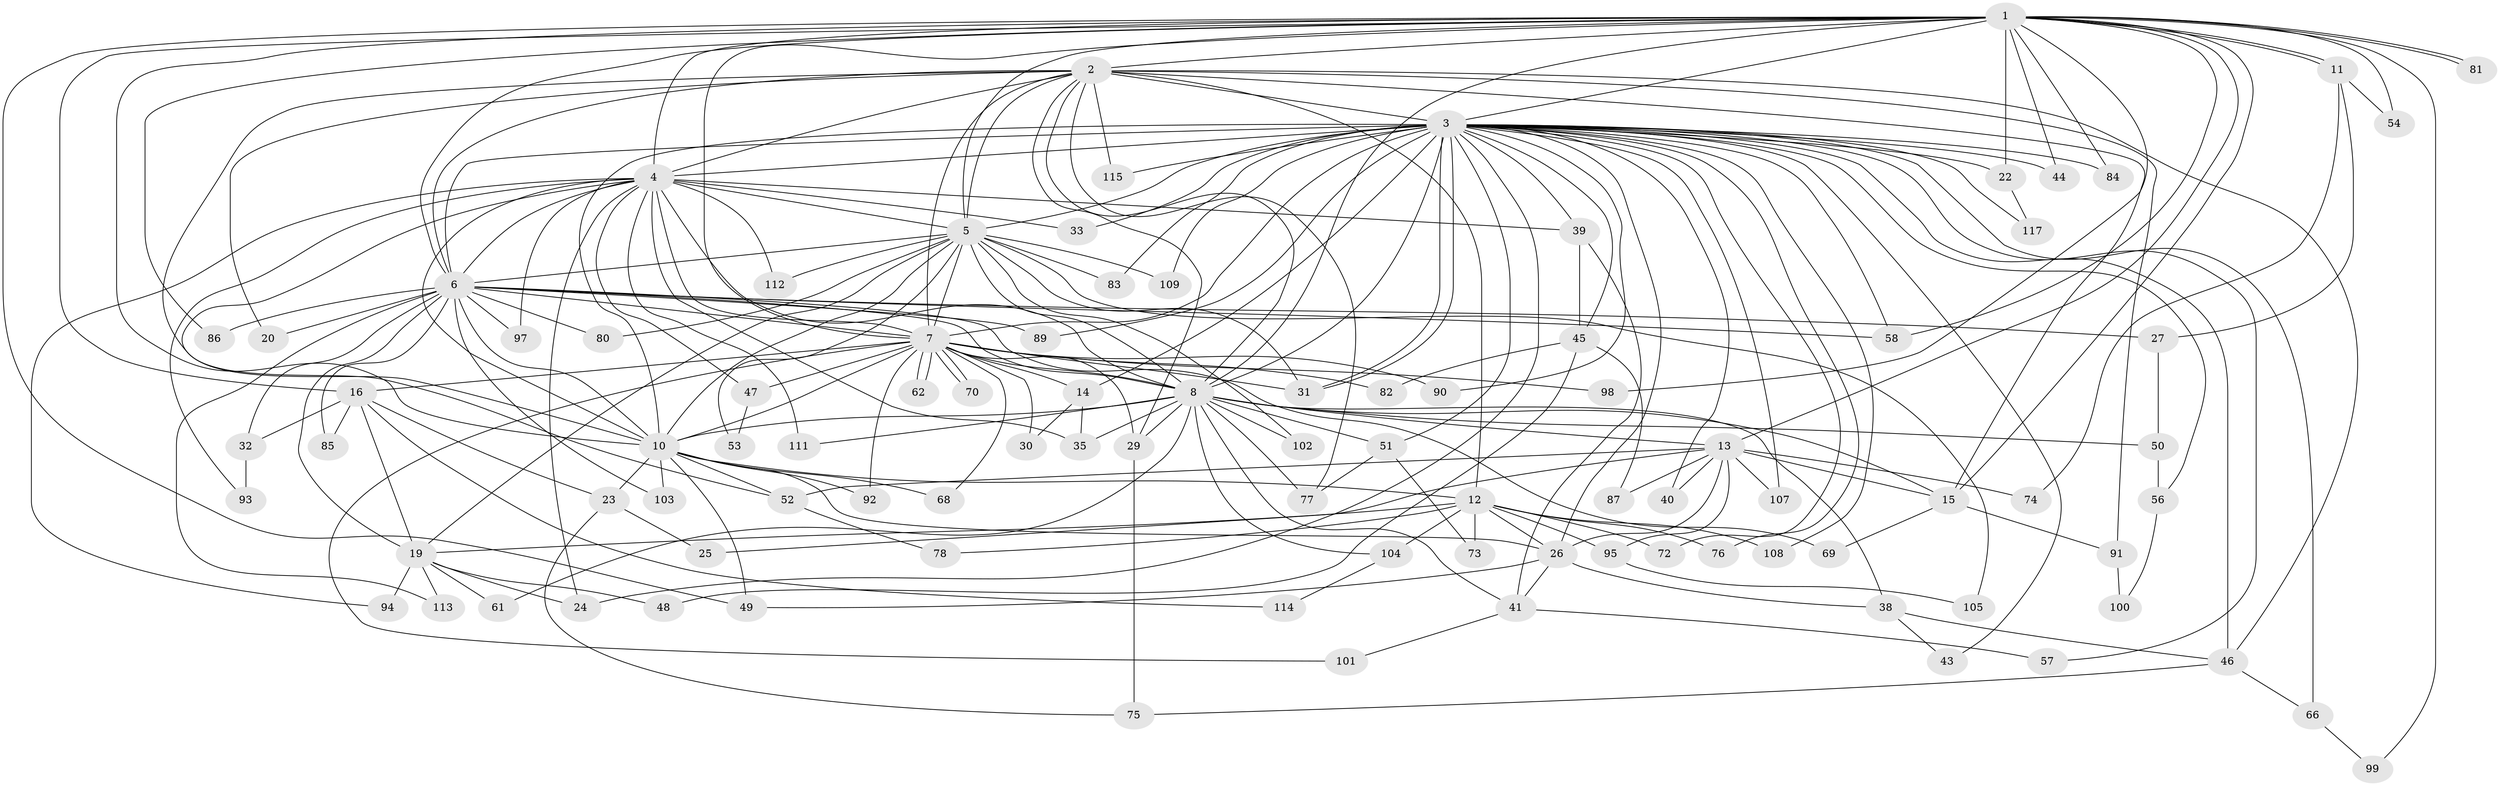 // Generated by graph-tools (version 1.1) at 2025/51/02/27/25 19:51:46]
// undirected, 94 vertices, 224 edges
graph export_dot {
graph [start="1"]
  node [color=gray90,style=filled];
  1 [super="+64"];
  2 [super="+18"];
  3 [super="+9"];
  4 [super="+37"];
  5 [super="+36"];
  6 [super="+17"];
  7 [super="+88"];
  8 [super="+28"];
  10 [super="+34"];
  11;
  12 [super="+21"];
  13 [super="+116"];
  14;
  15 [super="+55"];
  16;
  19 [super="+42"];
  20;
  22;
  23 [super="+79"];
  24;
  25;
  26 [super="+71"];
  27;
  29 [super="+59"];
  30;
  31;
  32;
  33;
  35 [super="+110"];
  38;
  39;
  40;
  41 [super="+96"];
  43;
  44;
  45;
  46 [super="+60"];
  47;
  48;
  49 [super="+63"];
  50;
  51;
  52 [super="+67"];
  53;
  54;
  56;
  57;
  58 [super="+65"];
  61;
  62;
  66;
  68;
  69;
  70;
  72;
  73;
  74;
  75;
  76;
  77 [super="+106"];
  78;
  80;
  81;
  82;
  83;
  84;
  85;
  86;
  87;
  89;
  90;
  91;
  92;
  93;
  94;
  95;
  97;
  98;
  99;
  100;
  101;
  102;
  103;
  104;
  105;
  107;
  108;
  109;
  111;
  112;
  113;
  114;
  115;
  117;
  1 -- 2;
  1 -- 3 [weight=2];
  1 -- 4;
  1 -- 5;
  1 -- 6;
  1 -- 7;
  1 -- 8;
  1 -- 10;
  1 -- 11;
  1 -- 11;
  1 -- 13;
  1 -- 16;
  1 -- 22;
  1 -- 44;
  1 -- 54;
  1 -- 58;
  1 -- 81;
  1 -- 81;
  1 -- 84;
  1 -- 86;
  1 -- 98;
  1 -- 99;
  1 -- 15;
  1 -- 49;
  2 -- 3 [weight=3];
  2 -- 4;
  2 -- 5;
  2 -- 6;
  2 -- 7;
  2 -- 8;
  2 -- 10;
  2 -- 12;
  2 -- 15;
  2 -- 20;
  2 -- 29;
  2 -- 91;
  2 -- 115;
  2 -- 77;
  2 -- 46;
  3 -- 4 [weight=2];
  3 -- 5 [weight=2];
  3 -- 6 [weight=3];
  3 -- 7 [weight=2];
  3 -- 8 [weight=2];
  3 -- 10 [weight=3];
  3 -- 22;
  3 -- 24;
  3 -- 31;
  3 -- 31;
  3 -- 33;
  3 -- 46;
  3 -- 51;
  3 -- 89;
  3 -- 90;
  3 -- 107;
  3 -- 108;
  3 -- 109;
  3 -- 117;
  3 -- 66;
  3 -- 72;
  3 -- 76;
  3 -- 14;
  3 -- 83;
  3 -- 84;
  3 -- 26;
  3 -- 39;
  3 -- 40;
  3 -- 43;
  3 -- 44;
  3 -- 45;
  3 -- 115;
  3 -- 56;
  3 -- 57;
  3 -- 58;
  4 -- 5;
  4 -- 6;
  4 -- 7;
  4 -- 8;
  4 -- 10;
  4 -- 33;
  4 -- 47;
  4 -- 52;
  4 -- 93;
  4 -- 94;
  4 -- 97;
  4 -- 112;
  4 -- 35;
  4 -- 24;
  4 -- 39;
  4 -- 111;
  5 -- 6;
  5 -- 7;
  5 -- 8;
  5 -- 10;
  5 -- 19;
  5 -- 80;
  5 -- 83;
  5 -- 102;
  5 -- 105;
  5 -- 109;
  5 -- 112;
  5 -- 53;
  5 -- 31;
  6 -- 7;
  6 -- 8 [weight=2];
  6 -- 10;
  6 -- 19;
  6 -- 27;
  6 -- 58;
  6 -- 69;
  6 -- 80;
  6 -- 86;
  6 -- 89;
  6 -- 97;
  6 -- 103;
  6 -- 32;
  6 -- 113;
  6 -- 20;
  6 -- 85;
  7 -- 8;
  7 -- 10;
  7 -- 14;
  7 -- 16;
  7 -- 29;
  7 -- 30;
  7 -- 47;
  7 -- 62;
  7 -- 62;
  7 -- 68;
  7 -- 70;
  7 -- 70;
  7 -- 82;
  7 -- 90;
  7 -- 92;
  7 -- 101;
  7 -- 98;
  7 -- 31;
  8 -- 10;
  8 -- 13;
  8 -- 15;
  8 -- 35;
  8 -- 38;
  8 -- 50;
  8 -- 51;
  8 -- 61;
  8 -- 77;
  8 -- 104;
  8 -- 111;
  8 -- 102;
  8 -- 29;
  8 -- 41;
  10 -- 12;
  10 -- 23;
  10 -- 49;
  10 -- 92;
  10 -- 52;
  10 -- 68;
  10 -- 103;
  10 -- 26;
  11 -- 27;
  11 -- 54;
  11 -- 74;
  12 -- 26;
  12 -- 72;
  12 -- 73;
  12 -- 76;
  12 -- 78;
  12 -- 95;
  12 -- 104;
  12 -- 108;
  12 -- 19;
  13 -- 25;
  13 -- 40;
  13 -- 74;
  13 -- 87;
  13 -- 95;
  13 -- 107;
  13 -- 15;
  13 -- 26;
  13 -- 52;
  14 -- 30;
  14 -- 35;
  15 -- 69;
  15 -- 91;
  16 -- 23;
  16 -- 32;
  16 -- 85;
  16 -- 114;
  16 -- 19;
  19 -- 24;
  19 -- 61;
  19 -- 94;
  19 -- 113;
  19 -- 48;
  22 -- 117;
  23 -- 25;
  23 -- 75;
  26 -- 38;
  26 -- 41;
  26 -- 49;
  27 -- 50;
  29 -- 75;
  32 -- 93;
  38 -- 43;
  38 -- 46;
  39 -- 41;
  39 -- 45;
  41 -- 57;
  41 -- 101;
  45 -- 48;
  45 -- 82;
  45 -- 87;
  46 -- 66;
  46 -- 75;
  47 -- 53;
  50 -- 56;
  51 -- 73;
  51 -- 77;
  52 -- 78;
  56 -- 100;
  66 -- 99;
  91 -- 100;
  95 -- 105;
  104 -- 114;
}
